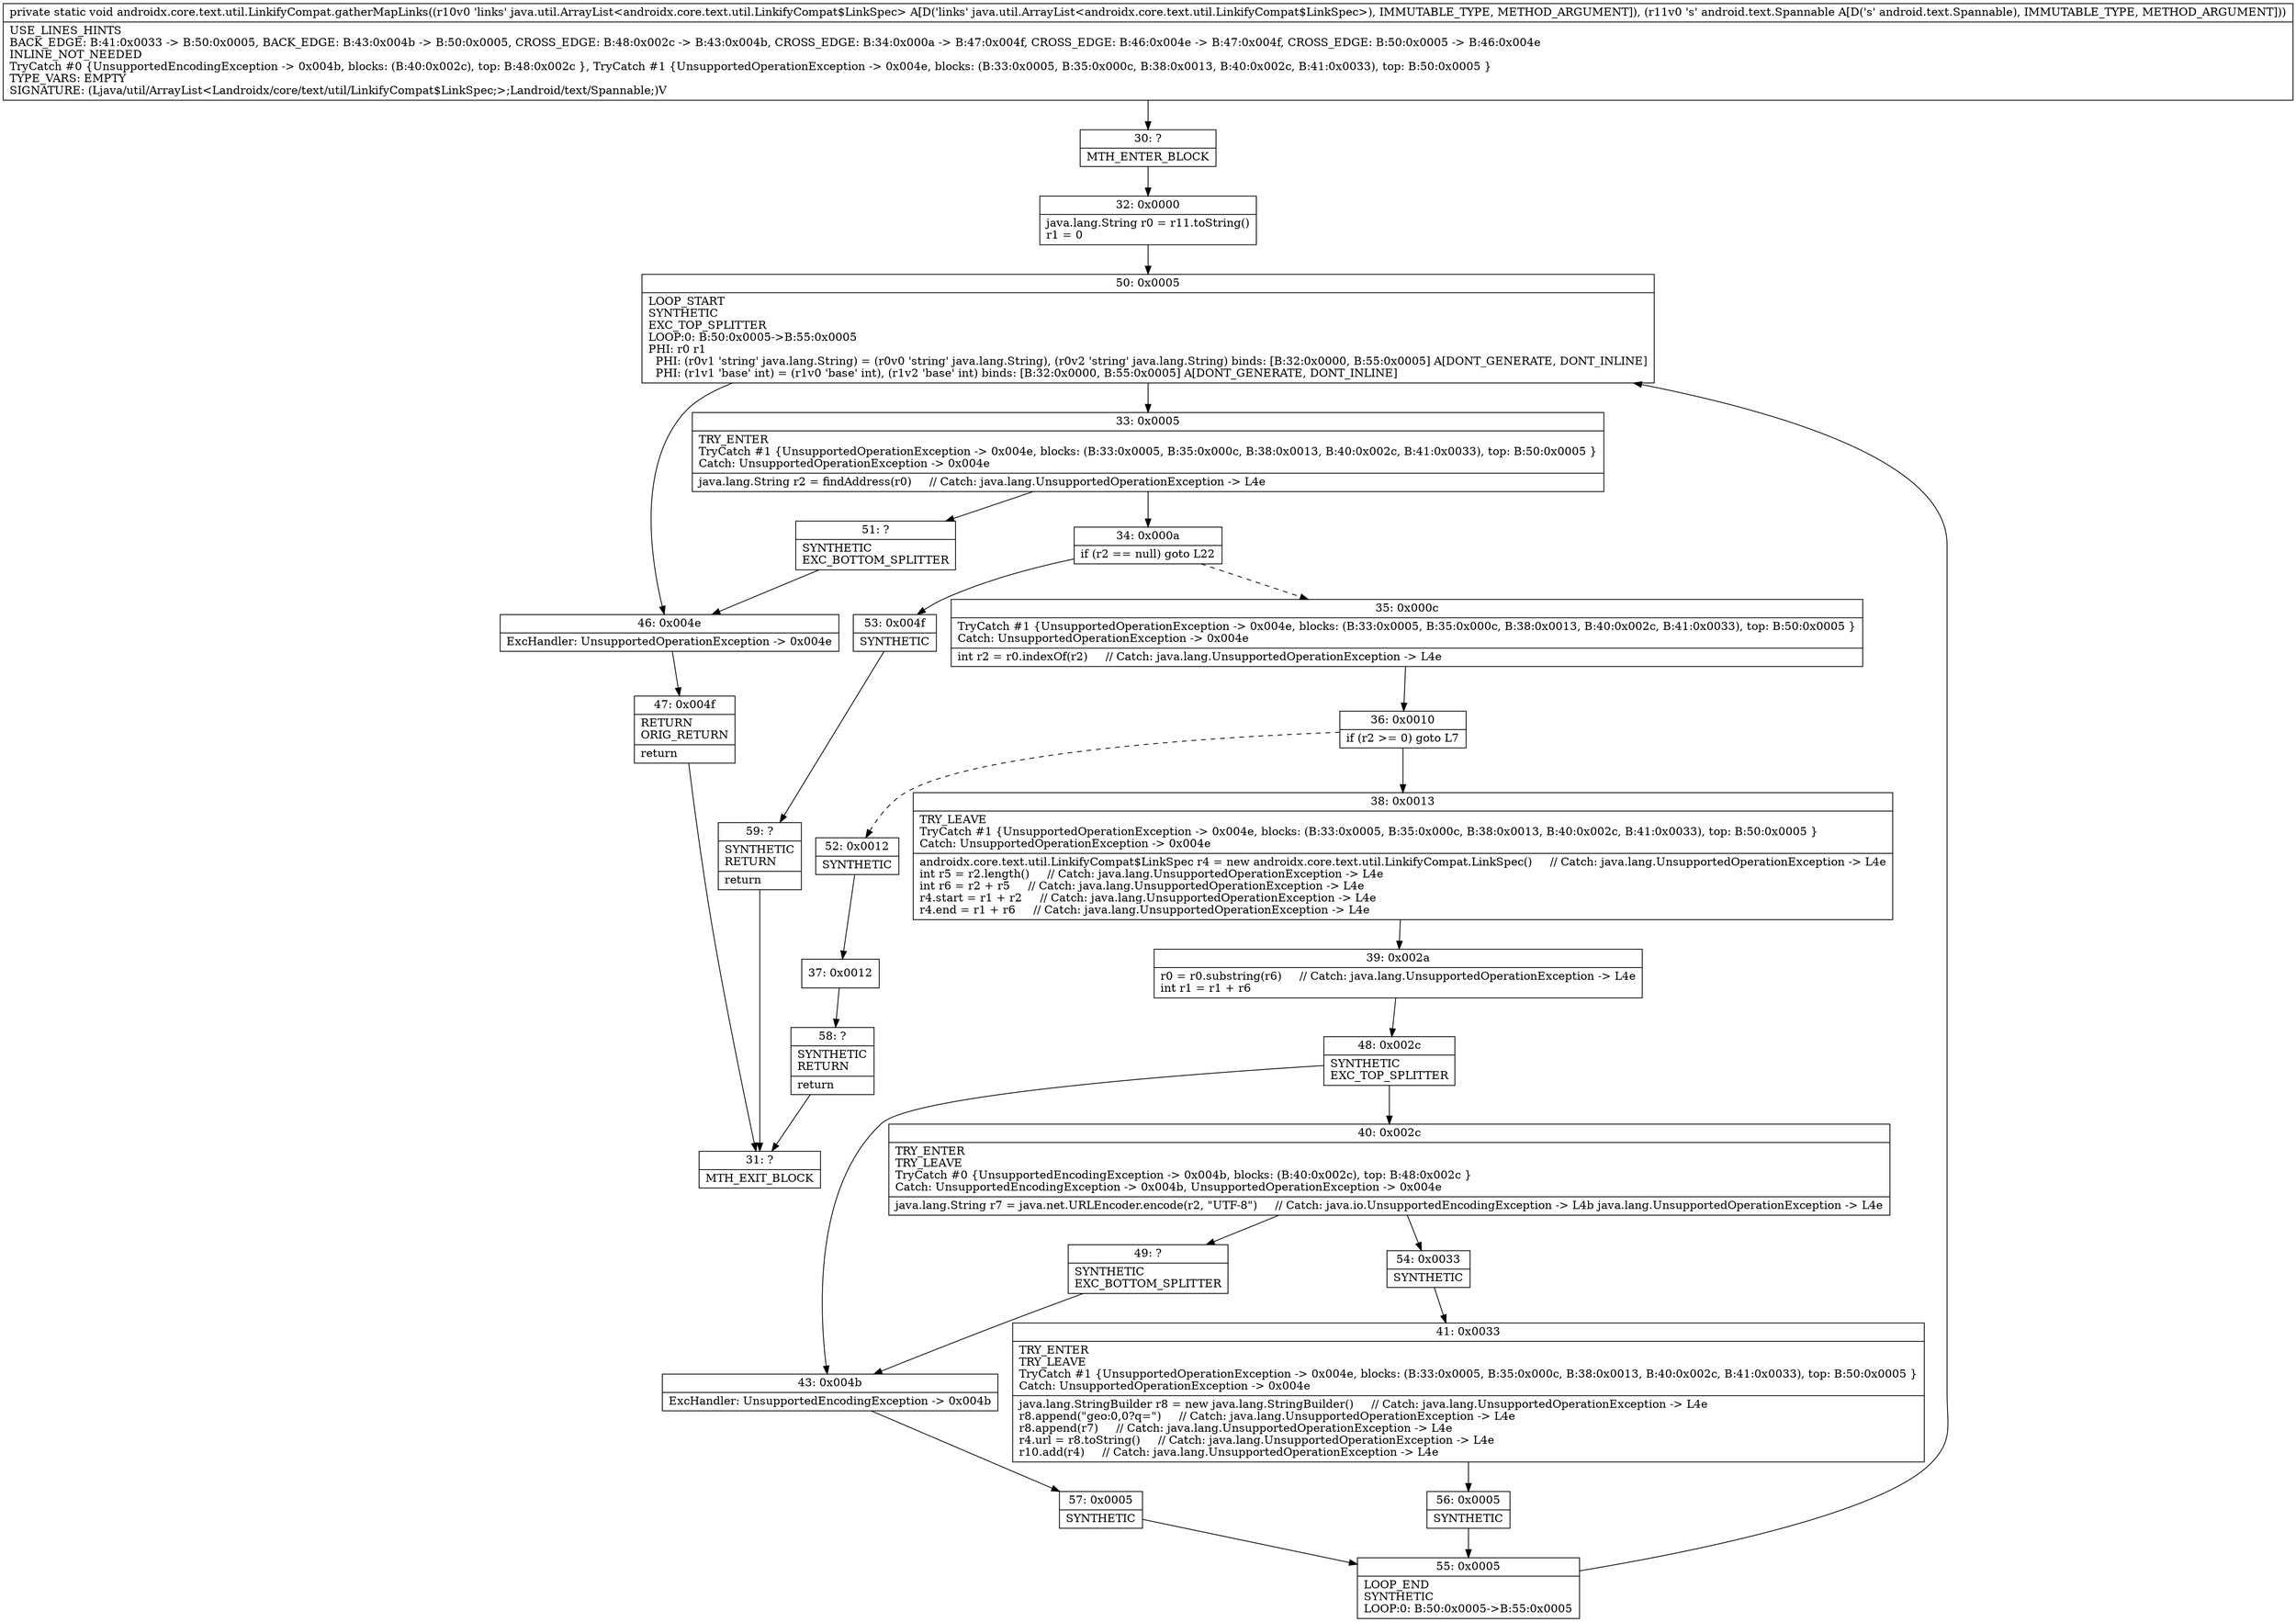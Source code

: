 digraph "CFG forandroidx.core.text.util.LinkifyCompat.gatherMapLinks(Ljava\/util\/ArrayList;Landroid\/text\/Spannable;)V" {
Node_30 [shape=record,label="{30\:\ ?|MTH_ENTER_BLOCK\l}"];
Node_32 [shape=record,label="{32\:\ 0x0000|java.lang.String r0 = r11.toString()\lr1 = 0\l}"];
Node_50 [shape=record,label="{50\:\ 0x0005|LOOP_START\lSYNTHETIC\lEXC_TOP_SPLITTER\lLOOP:0: B:50:0x0005\-\>B:55:0x0005\lPHI: r0 r1 \l  PHI: (r0v1 'string' java.lang.String) = (r0v0 'string' java.lang.String), (r0v2 'string' java.lang.String) binds: [B:32:0x0000, B:55:0x0005] A[DONT_GENERATE, DONT_INLINE]\l  PHI: (r1v1 'base' int) = (r1v0 'base' int), (r1v2 'base' int) binds: [B:32:0x0000, B:55:0x0005] A[DONT_GENERATE, DONT_INLINE]\l}"];
Node_33 [shape=record,label="{33\:\ 0x0005|TRY_ENTER\lTryCatch #1 \{UnsupportedOperationException \-\> 0x004e, blocks: (B:33:0x0005, B:35:0x000c, B:38:0x0013, B:40:0x002c, B:41:0x0033), top: B:50:0x0005 \}\lCatch: UnsupportedOperationException \-\> 0x004e\l|java.lang.String r2 = findAddress(r0)     \/\/ Catch: java.lang.UnsupportedOperationException \-\> L4e\l}"];
Node_34 [shape=record,label="{34\:\ 0x000a|if (r2 == null) goto L22\l}"];
Node_35 [shape=record,label="{35\:\ 0x000c|TryCatch #1 \{UnsupportedOperationException \-\> 0x004e, blocks: (B:33:0x0005, B:35:0x000c, B:38:0x0013, B:40:0x002c, B:41:0x0033), top: B:50:0x0005 \}\lCatch: UnsupportedOperationException \-\> 0x004e\l|int r2 = r0.indexOf(r2)     \/\/ Catch: java.lang.UnsupportedOperationException \-\> L4e\l}"];
Node_36 [shape=record,label="{36\:\ 0x0010|if (r2 \>= 0) goto L7\l}"];
Node_38 [shape=record,label="{38\:\ 0x0013|TRY_LEAVE\lTryCatch #1 \{UnsupportedOperationException \-\> 0x004e, blocks: (B:33:0x0005, B:35:0x000c, B:38:0x0013, B:40:0x002c, B:41:0x0033), top: B:50:0x0005 \}\lCatch: UnsupportedOperationException \-\> 0x004e\l|androidx.core.text.util.LinkifyCompat$LinkSpec r4 = new androidx.core.text.util.LinkifyCompat.LinkSpec()     \/\/ Catch: java.lang.UnsupportedOperationException \-\> L4e\lint r5 = r2.length()     \/\/ Catch: java.lang.UnsupportedOperationException \-\> L4e\lint r6 = r2 + r5     \/\/ Catch: java.lang.UnsupportedOperationException \-\> L4e\lr4.start = r1 + r2     \/\/ Catch: java.lang.UnsupportedOperationException \-\> L4e\lr4.end = r1 + r6     \/\/ Catch: java.lang.UnsupportedOperationException \-\> L4e\l}"];
Node_39 [shape=record,label="{39\:\ 0x002a|r0 = r0.substring(r6)     \/\/ Catch: java.lang.UnsupportedOperationException \-\> L4e\lint r1 = r1 + r6\l}"];
Node_48 [shape=record,label="{48\:\ 0x002c|SYNTHETIC\lEXC_TOP_SPLITTER\l}"];
Node_40 [shape=record,label="{40\:\ 0x002c|TRY_ENTER\lTRY_LEAVE\lTryCatch #0 \{UnsupportedEncodingException \-\> 0x004b, blocks: (B:40:0x002c), top: B:48:0x002c \}\lCatch: UnsupportedEncodingException \-\> 0x004b, UnsupportedOperationException \-\> 0x004e\l|java.lang.String r7 = java.net.URLEncoder.encode(r2, \"UTF\-8\")     \/\/ Catch: java.io.UnsupportedEncodingException \-\> L4b java.lang.UnsupportedOperationException \-\> L4e\l}"];
Node_49 [shape=record,label="{49\:\ ?|SYNTHETIC\lEXC_BOTTOM_SPLITTER\l}"];
Node_54 [shape=record,label="{54\:\ 0x0033|SYNTHETIC\l}"];
Node_41 [shape=record,label="{41\:\ 0x0033|TRY_ENTER\lTRY_LEAVE\lTryCatch #1 \{UnsupportedOperationException \-\> 0x004e, blocks: (B:33:0x0005, B:35:0x000c, B:38:0x0013, B:40:0x002c, B:41:0x0033), top: B:50:0x0005 \}\lCatch: UnsupportedOperationException \-\> 0x004e\l|java.lang.StringBuilder r8 = new java.lang.StringBuilder()     \/\/ Catch: java.lang.UnsupportedOperationException \-\> L4e\lr8.append(\"geo:0,0?q=\")     \/\/ Catch: java.lang.UnsupportedOperationException \-\> L4e\lr8.append(r7)     \/\/ Catch: java.lang.UnsupportedOperationException \-\> L4e\lr4.url = r8.toString()     \/\/ Catch: java.lang.UnsupportedOperationException \-\> L4e\lr10.add(r4)     \/\/ Catch: java.lang.UnsupportedOperationException \-\> L4e\l}"];
Node_56 [shape=record,label="{56\:\ 0x0005|SYNTHETIC\l}"];
Node_55 [shape=record,label="{55\:\ 0x0005|LOOP_END\lSYNTHETIC\lLOOP:0: B:50:0x0005\-\>B:55:0x0005\l}"];
Node_43 [shape=record,label="{43\:\ 0x004b|ExcHandler: UnsupportedEncodingException \-\> 0x004b\l}"];
Node_57 [shape=record,label="{57\:\ 0x0005|SYNTHETIC\l}"];
Node_52 [shape=record,label="{52\:\ 0x0012|SYNTHETIC\l}"];
Node_37 [shape=record,label="{37\:\ 0x0012}"];
Node_58 [shape=record,label="{58\:\ ?|SYNTHETIC\lRETURN\l|return\l}"];
Node_31 [shape=record,label="{31\:\ ?|MTH_EXIT_BLOCK\l}"];
Node_53 [shape=record,label="{53\:\ 0x004f|SYNTHETIC\l}"];
Node_59 [shape=record,label="{59\:\ ?|SYNTHETIC\lRETURN\l|return\l}"];
Node_51 [shape=record,label="{51\:\ ?|SYNTHETIC\lEXC_BOTTOM_SPLITTER\l}"];
Node_46 [shape=record,label="{46\:\ 0x004e|ExcHandler: UnsupportedOperationException \-\> 0x004e\l}"];
Node_47 [shape=record,label="{47\:\ 0x004f|RETURN\lORIG_RETURN\l|return\l}"];
MethodNode[shape=record,label="{private static void androidx.core.text.util.LinkifyCompat.gatherMapLinks((r10v0 'links' java.util.ArrayList\<androidx.core.text.util.LinkifyCompat$LinkSpec\> A[D('links' java.util.ArrayList\<androidx.core.text.util.LinkifyCompat$LinkSpec\>), IMMUTABLE_TYPE, METHOD_ARGUMENT]), (r11v0 's' android.text.Spannable A[D('s' android.text.Spannable), IMMUTABLE_TYPE, METHOD_ARGUMENT]))  | USE_LINES_HINTS\lBACK_EDGE: B:41:0x0033 \-\> B:50:0x0005, BACK_EDGE: B:43:0x004b \-\> B:50:0x0005, CROSS_EDGE: B:48:0x002c \-\> B:43:0x004b, CROSS_EDGE: B:34:0x000a \-\> B:47:0x004f, CROSS_EDGE: B:46:0x004e \-\> B:47:0x004f, CROSS_EDGE: B:50:0x0005 \-\> B:46:0x004e\lINLINE_NOT_NEEDED\lTryCatch #0 \{UnsupportedEncodingException \-\> 0x004b, blocks: (B:40:0x002c), top: B:48:0x002c \}, TryCatch #1 \{UnsupportedOperationException \-\> 0x004e, blocks: (B:33:0x0005, B:35:0x000c, B:38:0x0013, B:40:0x002c, B:41:0x0033), top: B:50:0x0005 \}\lTYPE_VARS: EMPTY\lSIGNATURE: (Ljava\/util\/ArrayList\<Landroidx\/core\/text\/util\/LinkifyCompat$LinkSpec;\>;Landroid\/text\/Spannable;)V\l}"];
MethodNode -> Node_30;Node_30 -> Node_32;
Node_32 -> Node_50;
Node_50 -> Node_33;
Node_50 -> Node_46;
Node_33 -> Node_34;
Node_33 -> Node_51;
Node_34 -> Node_35[style=dashed];
Node_34 -> Node_53;
Node_35 -> Node_36;
Node_36 -> Node_38;
Node_36 -> Node_52[style=dashed];
Node_38 -> Node_39;
Node_39 -> Node_48;
Node_48 -> Node_40;
Node_48 -> Node_43;
Node_40 -> Node_49;
Node_40 -> Node_54;
Node_49 -> Node_43;
Node_54 -> Node_41;
Node_41 -> Node_56;
Node_56 -> Node_55;
Node_55 -> Node_50;
Node_43 -> Node_57;
Node_57 -> Node_55;
Node_52 -> Node_37;
Node_37 -> Node_58;
Node_58 -> Node_31;
Node_53 -> Node_59;
Node_59 -> Node_31;
Node_51 -> Node_46;
Node_46 -> Node_47;
Node_47 -> Node_31;
}

